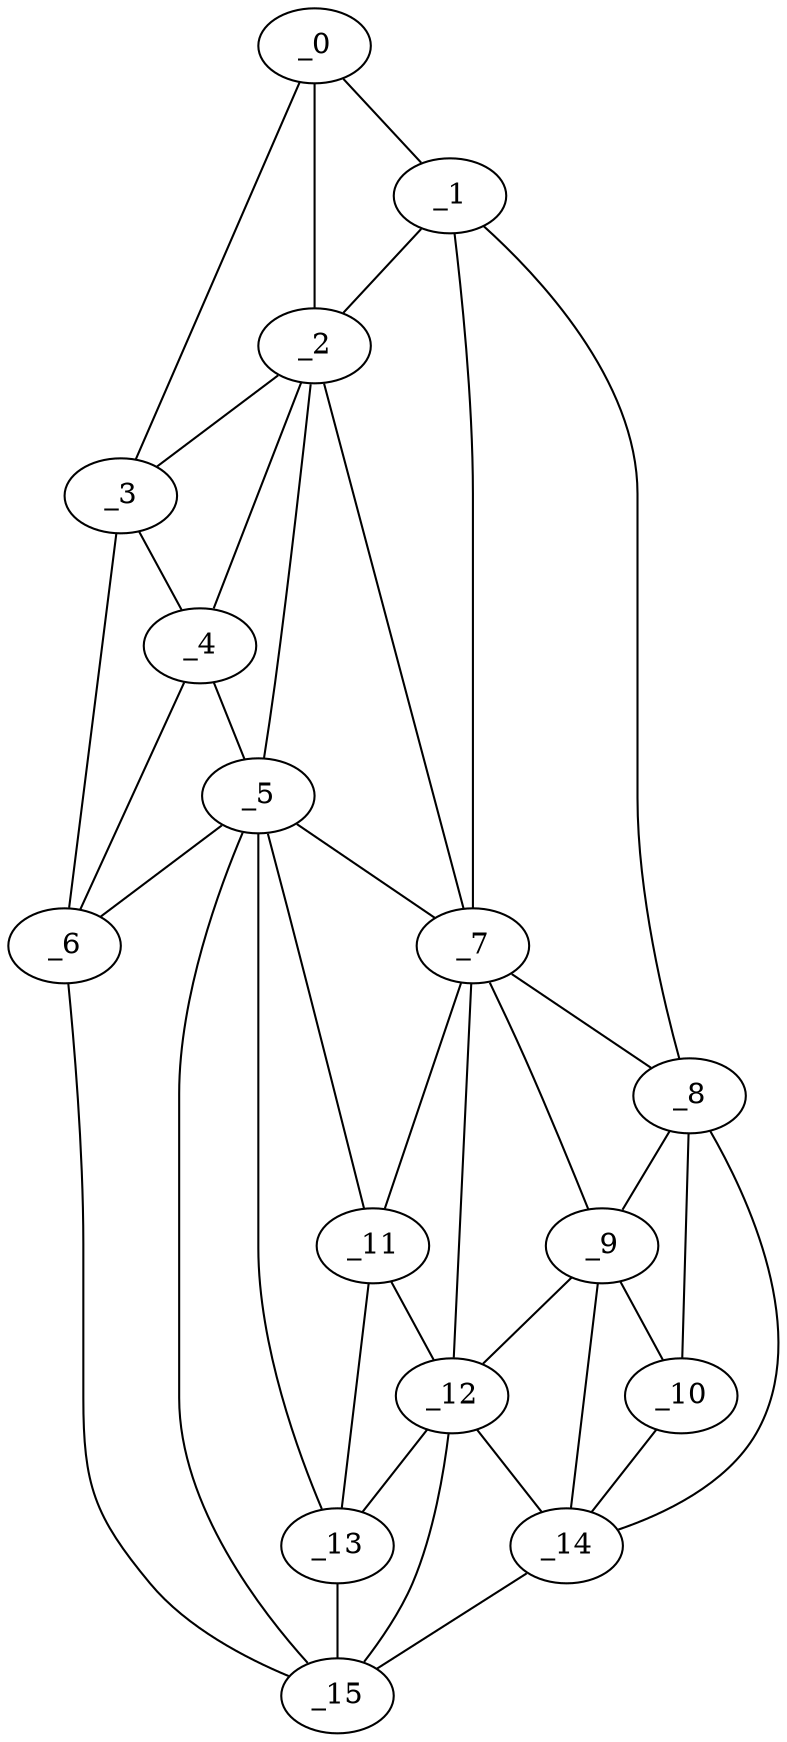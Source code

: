 graph "obj99__210.gxl" {
	_0	 [x=35,
		y=9];
	_1	 [x=35,
		y=15];
	_0 -- _1	 [valence=1];
	_2	 [x=40,
		y=13];
	_0 -- _2	 [valence=2];
	_3	 [x=49,
		y=3];
	_0 -- _3	 [valence=1];
	_1 -- _2	 [valence=2];
	_7	 [x=70,
		y=45];
	_1 -- _7	 [valence=2];
	_8	 [x=70,
		y=118];
	_1 -- _8	 [valence=1];
	_2 -- _3	 [valence=1];
	_4	 [x=51,
		y=9];
	_2 -- _4	 [valence=2];
	_5	 [x=62,
		y=14];
	_2 -- _5	 [valence=1];
	_2 -- _7	 [valence=2];
	_3 -- _4	 [valence=1];
	_6	 [x=65,
		y=4];
	_3 -- _6	 [valence=1];
	_4 -- _5	 [valence=1];
	_4 -- _6	 [valence=2];
	_5 -- _6	 [valence=2];
	_5 -- _7	 [valence=2];
	_11	 [x=91,
		y=34];
	_5 -- _11	 [valence=2];
	_13	 [x=93,
		y=27];
	_5 -- _13	 [valence=1];
	_15	 [x=95,
		y=17];
	_5 -- _15	 [valence=2];
	_6 -- _15	 [valence=1];
	_7 -- _8	 [valence=2];
	_9	 [x=90,
		y=64];
	_7 -- _9	 [valence=2];
	_7 -- _11	 [valence=1];
	_12	 [x=91,
		y=52];
	_7 -- _12	 [valence=2];
	_8 -- _9	 [valence=1];
	_10	 [x=90,
		y=110];
	_8 -- _10	 [valence=2];
	_14	 [x=94,
		y=117];
	_8 -- _14	 [valence=1];
	_9 -- _10	 [valence=2];
	_9 -- _12	 [valence=2];
	_9 -- _14	 [valence=2];
	_10 -- _14	 [valence=1];
	_11 -- _12	 [valence=2];
	_11 -- _13	 [valence=1];
	_12 -- _13	 [valence=2];
	_12 -- _14	 [valence=1];
	_12 -- _15	 [valence=1];
	_13 -- _15	 [valence=2];
	_14 -- _15	 [valence=1];
}
